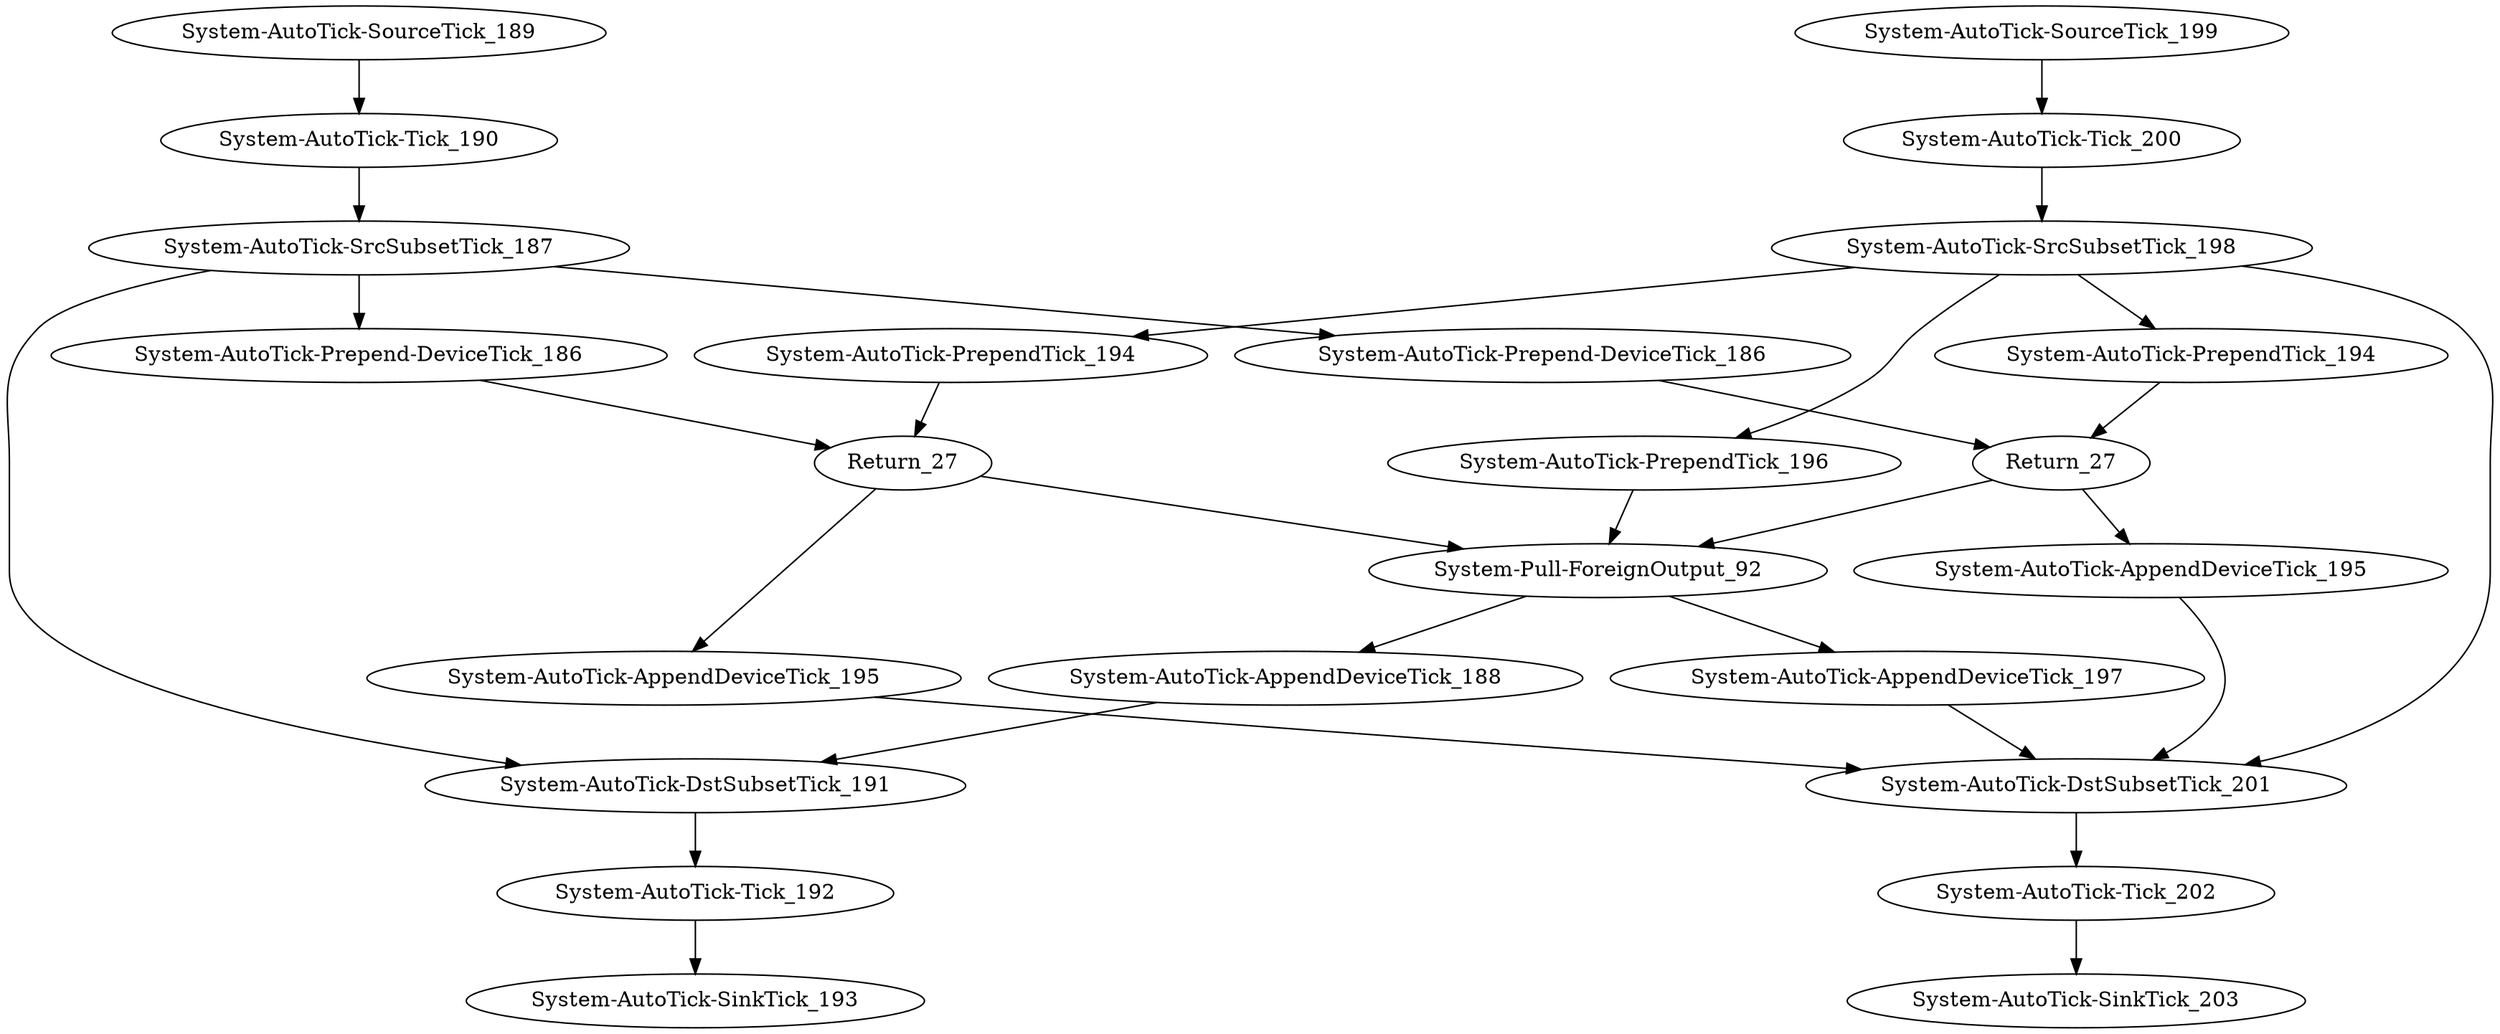 digraph {
"10837" [label="Return_27"]
"10838" [label="Return_27"]
"10839" [label="System-Pull-ForeignOutput_92"]
"10840" [label="System-AutoTick-Prepend-DeviceTick_186"]
"10841" [label="System-AutoTick-Prepend-DeviceTick_186"]
"10842" [label="System-AutoTick-SrcSubsetTick_187"]
"10843" [label="System-AutoTick-AppendDeviceTick_188"]
"10844" [label="System-AutoTick-SourceTick_189"]
"10845" [label="System-AutoTick-Tick_190"]
"10846" [label="System-AutoTick-DstSubsetTick_191"]
"10847" [label="System-AutoTick-Tick_192"]
"10848" [label="System-AutoTick-SinkTick_193"]
"10849" [label="System-AutoTick-PrependTick_194"]
"10850" [label="System-AutoTick-PrependTick_194"]
"10851" [label="System-AutoTick-AppendDeviceTick_195"]
"10852" [label="System-AutoTick-AppendDeviceTick_195"]
"10853" [label="System-AutoTick-PrependTick_196"]
"10854" [label="System-AutoTick-AppendDeviceTick_197"]
"10855" [label="System-AutoTick-SrcSubsetTick_198"]
"10856" [label="System-AutoTick-SourceTick_199"]
"10857" [label="System-AutoTick-Tick_200"]
"10858" [label="System-AutoTick-DstSubsetTick_201"]
"10859" [label="System-AutoTick-Tick_202"]
"10860" [label="System-AutoTick-SinkTick_203"]
"10840" -> "10837"[label=""];
"10841" -> "10838"[label=""];
"10837" -> "10839"[label=""];
"10838" -> "10839"[label=""];
"10842" -> "10840"[label=""];
"10842" -> "10841"[label=""];
"10845" -> "10842"[label=""];
"10844" -> "10845"[label=""];
"10843" -> "10846"[label=""];
"10842" -> "10846"[label=""];
"10846" -> "10847"[label=""];
"10847" -> "10848"[label=""];
"10855" -> "10849"[label=""];
"10855" -> "10850"[label=""];
"10855" -> "10853"[label=""];
"10857" -> "10855"[label=""];
"10856" -> "10857"[label=""];
"10851" -> "10858"[label=""];
"10852" -> "10858"[label=""];
"10855" -> "10858"[label=""];
"10854" -> "10858"[label=""];
"10858" -> "10859"[label=""];
"10859" -> "10860"[label=""];
"10849" -> "10837"[label=""];
"10850" -> "10838"[label=""];
"10853" -> "10839"[label=""];
"10839" -> "10843"[label=""];
"10837" -> "10851"[label=""];
"10838" -> "10852"[label=""];
"10839" -> "10854"[label=""];
}
